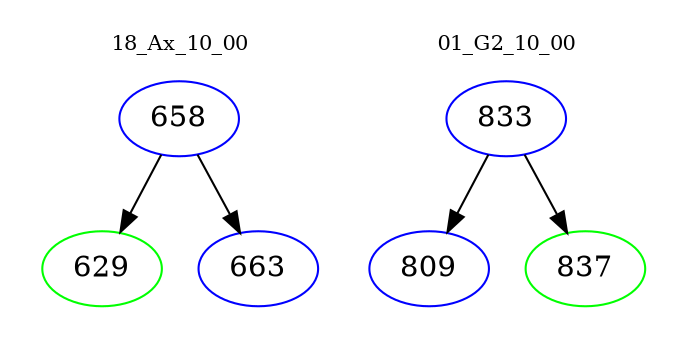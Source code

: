 digraph{
subgraph cluster_0 {
color = white
label = "18_Ax_10_00";
fontsize=10;
T0_658 [label="658", color="blue"]
T0_658 -> T0_629 [color="black"]
T0_629 [label="629", color="green"]
T0_658 -> T0_663 [color="black"]
T0_663 [label="663", color="blue"]
}
subgraph cluster_1 {
color = white
label = "01_G2_10_00";
fontsize=10;
T1_833 [label="833", color="blue"]
T1_833 -> T1_809 [color="black"]
T1_809 [label="809", color="blue"]
T1_833 -> T1_837 [color="black"]
T1_837 [label="837", color="green"]
}
}
